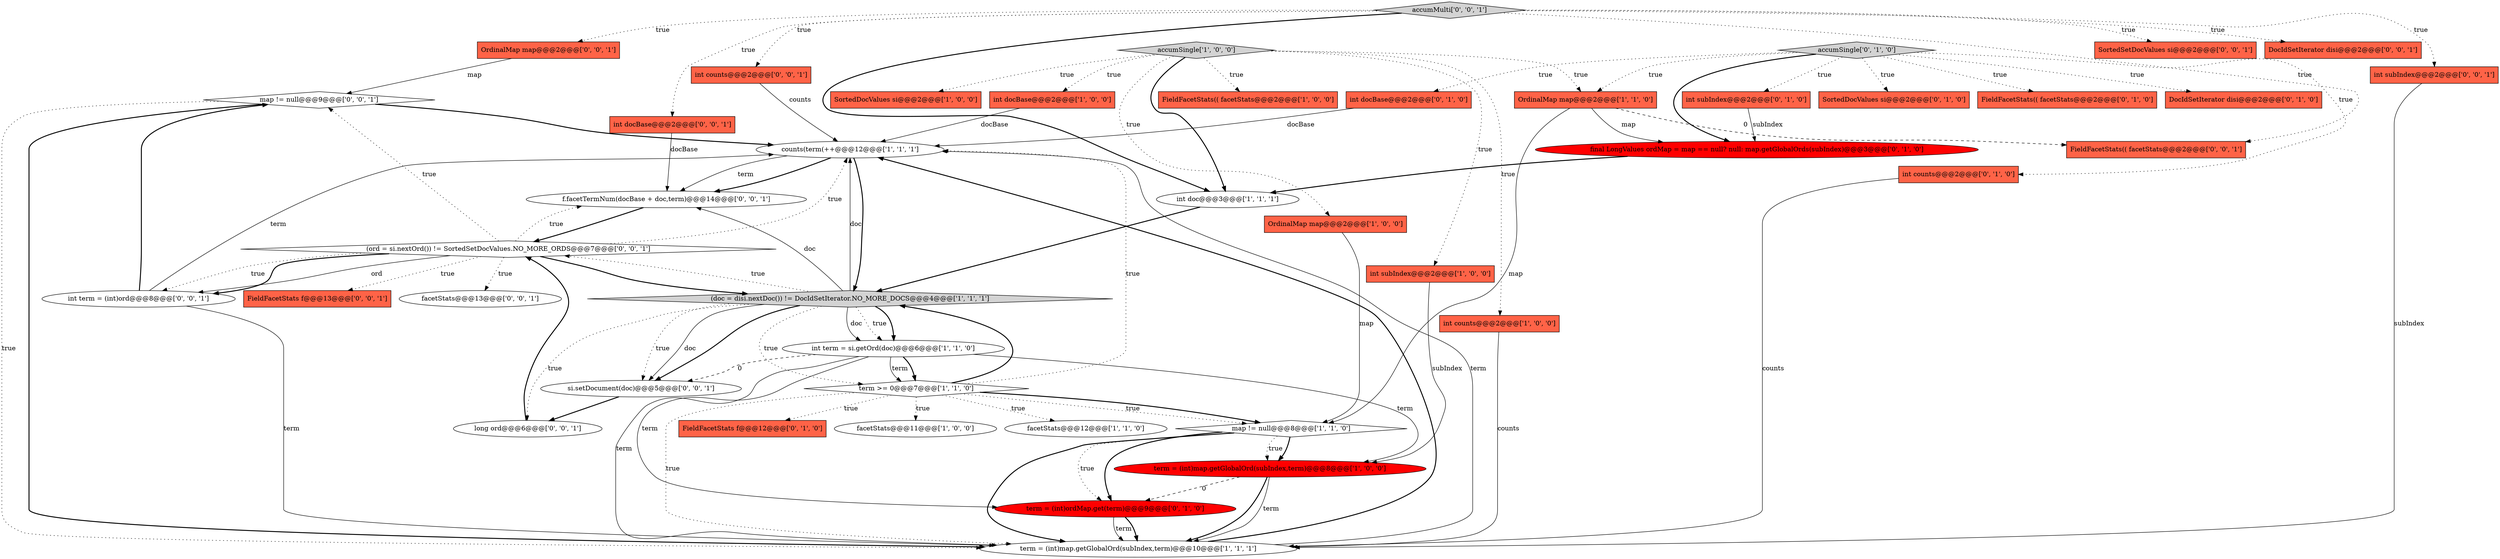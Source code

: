 digraph {
41 [style = filled, label = "OrdinalMap map@@@2@@@['0', '0', '1']", fillcolor = tomato, shape = box image = "AAA0AAABBB3BBB"];
28 [style = filled, label = "SortedSetDocValues si@@@2@@@['0', '0', '1']", fillcolor = tomato, shape = box image = "AAA0AAABBB3BBB"];
0 [style = filled, label = "facetStats@@@11@@@['1', '0', '0']", fillcolor = white, shape = ellipse image = "AAA0AAABBB1BBB"];
35 [style = filled, label = "f.facetTermNum(docBase + doc,term)@@@14@@@['0', '0', '1']", fillcolor = white, shape = ellipse image = "AAA0AAABBB3BBB"];
22 [style = filled, label = "int subIndex@@@2@@@['0', '1', '0']", fillcolor = tomato, shape = box image = "AAA0AAABBB2BBB"];
13 [style = filled, label = "(doc = disi.nextDoc()) != DocIdSetIterator.NO_MORE_DOCS@@@4@@@['1', '1', '1']", fillcolor = lightgray, shape = diamond image = "AAA0AAABBB1BBB"];
27 [style = filled, label = "accumSingle['0', '1', '0']", fillcolor = lightgray, shape = diamond image = "AAA0AAABBB2BBB"];
6 [style = filled, label = "facetStats@@@12@@@['1', '1', '0']", fillcolor = white, shape = ellipse image = "AAA0AAABBB1BBB"];
31 [style = filled, label = "FieldFacetStats f@@@13@@@['0', '0', '1']", fillcolor = tomato, shape = box image = "AAA0AAABBB3BBB"];
39 [style = filled, label = "DocIdSetIterator disi@@@2@@@['0', '0', '1']", fillcolor = tomato, shape = box image = "AAA0AAABBB3BBB"];
10 [style = filled, label = "term = (int)map.getGlobalOrd(subIndex,term)@@@8@@@['1', '0', '0']", fillcolor = red, shape = ellipse image = "AAA1AAABBB1BBB"];
25 [style = filled, label = "final LongValues ordMap = map == null? null: map.getGlobalOrds(subIndex)@@@3@@@['0', '1', '0']", fillcolor = red, shape = ellipse image = "AAA1AAABBB2BBB"];
1 [style = filled, label = "int subIndex@@@2@@@['1', '0', '0']", fillcolor = tomato, shape = box image = "AAA0AAABBB1BBB"];
9 [style = filled, label = "OrdinalMap map@@@2@@@['1', '0', '0']", fillcolor = tomato, shape = box image = "AAA0AAABBB1BBB"];
29 [style = filled, label = "int subIndex@@@2@@@['0', '0', '1']", fillcolor = tomato, shape = box image = "AAA0AAABBB3BBB"];
21 [style = filled, label = "SortedDocValues si@@@2@@@['0', '1', '0']", fillcolor = tomato, shape = box image = "AAA0AAABBB2BBB"];
30 [style = filled, label = "accumMulti['0', '0', '1']", fillcolor = lightgray, shape = diamond image = "AAA0AAABBB3BBB"];
12 [style = filled, label = "map != null@@@8@@@['1', '1', '0']", fillcolor = white, shape = diamond image = "AAA0AAABBB1BBB"];
8 [style = filled, label = "accumSingle['1', '0', '0']", fillcolor = lightgray, shape = diamond image = "AAA0AAABBB1BBB"];
19 [style = filled, label = "FieldFacetStats(( facetStats@@@2@@@['0', '1', '0']", fillcolor = tomato, shape = box image = "AAA0AAABBB2BBB"];
11 [style = filled, label = "FieldFacetStats(( facetStats@@@2@@@['1', '0', '0']", fillcolor = tomato, shape = box image = "AAA0AAABBB1BBB"];
3 [style = filled, label = "SortedDocValues si@@@2@@@['1', '0', '0']", fillcolor = tomato, shape = box image = "AAA0AAABBB1BBB"];
5 [style = filled, label = "int term = si.getOrd(doc)@@@6@@@['1', '1', '0']", fillcolor = white, shape = ellipse image = "AAA0AAABBB1BBB"];
23 [style = filled, label = "term = (int)ordMap.get(term)@@@9@@@['0', '1', '0']", fillcolor = red, shape = ellipse image = "AAA1AAABBB2BBB"];
34 [style = filled, label = "int term = (int)ord@@@8@@@['0', '0', '1']", fillcolor = white, shape = ellipse image = "AAA0AAABBB3BBB"];
4 [style = filled, label = "int doc@@@3@@@['1', '1', '1']", fillcolor = white, shape = ellipse image = "AAA0AAABBB1BBB"];
7 [style = filled, label = "int counts@@@2@@@['1', '0', '0']", fillcolor = tomato, shape = box image = "AAA0AAABBB1BBB"];
43 [style = filled, label = "FieldFacetStats(( facetStats@@@2@@@['0', '0', '1']", fillcolor = tomato, shape = box image = "AAA0AAABBB3BBB"];
15 [style = filled, label = "term >= 0@@@7@@@['1', '1', '0']", fillcolor = white, shape = diamond image = "AAA0AAABBB1BBB"];
26 [style = filled, label = "DocIdSetIterator disi@@@2@@@['0', '1', '0']", fillcolor = tomato, shape = box image = "AAA0AAABBB2BBB"];
24 [style = filled, label = "int counts@@@2@@@['0', '1', '0']", fillcolor = tomato, shape = box image = "AAA0AAABBB2BBB"];
16 [style = filled, label = "OrdinalMap map@@@2@@@['1', '1', '0']", fillcolor = tomato, shape = box image = "AAA0AAABBB1BBB"];
2 [style = filled, label = "int docBase@@@2@@@['1', '0', '0']", fillcolor = tomato, shape = box image = "AAA0AAABBB1BBB"];
37 [style = filled, label = "(ord = si.nextOrd()) != SortedSetDocValues.NO_MORE_ORDS@@@7@@@['0', '0', '1']", fillcolor = white, shape = diamond image = "AAA0AAABBB3BBB"];
36 [style = filled, label = "long ord@@@6@@@['0', '0', '1']", fillcolor = white, shape = ellipse image = "AAA0AAABBB3BBB"];
32 [style = filled, label = "facetStats@@@13@@@['0', '0', '1']", fillcolor = white, shape = ellipse image = "AAA0AAABBB3BBB"];
20 [style = filled, label = "FieldFacetStats f@@@12@@@['0', '1', '0']", fillcolor = tomato, shape = box image = "AAA0AAABBB2BBB"];
14 [style = filled, label = "counts(term(++@@@12@@@['1', '1', '1']", fillcolor = white, shape = ellipse image = "AAA0AAABBB1BBB"];
33 [style = filled, label = "int docBase@@@2@@@['0', '0', '1']", fillcolor = tomato, shape = box image = "AAA0AAABBB3BBB"];
18 [style = filled, label = "int docBase@@@2@@@['0', '1', '0']", fillcolor = tomato, shape = box image = "AAA0AAABBB2BBB"];
40 [style = filled, label = "int counts@@@2@@@['0', '0', '1']", fillcolor = tomato, shape = box image = "AAA0AAABBB3BBB"];
17 [style = filled, label = "term = (int)map.getGlobalOrd(subIndex,term)@@@10@@@['1', '1', '1']", fillcolor = white, shape = ellipse image = "AAA0AAABBB1BBB"];
42 [style = filled, label = "map != null@@@9@@@['0', '0', '1']", fillcolor = white, shape = diamond image = "AAA0AAABBB3BBB"];
38 [style = filled, label = "si.setDocument(doc)@@@5@@@['0', '0', '1']", fillcolor = white, shape = ellipse image = "AAA0AAABBB3BBB"];
13->14 [style = solid, label="doc"];
14->35 [style = bold, label=""];
8->16 [style = dotted, label="true"];
13->5 [style = solid, label="doc"];
5->15 [style = bold, label=""];
15->20 [style = dotted, label="true"];
13->5 [style = dotted, label="true"];
10->17 [style = bold, label=""];
23->17 [style = solid, label="term"];
5->17 [style = solid, label="term"];
27->19 [style = dotted, label="true"];
42->17 [style = dotted, label="true"];
37->31 [style = dotted, label="true"];
12->10 [style = bold, label=""];
35->37 [style = bold, label=""];
17->14 [style = bold, label=""];
23->17 [style = bold, label=""];
13->37 [style = dotted, label="true"];
13->15 [style = dotted, label="true"];
30->43 [style = dotted, label="true"];
8->4 [style = bold, label=""];
30->39 [style = dotted, label="true"];
27->18 [style = dotted, label="true"];
27->25 [style = bold, label=""];
30->33 [style = dotted, label="true"];
5->10 [style = solid, label="term"];
30->41 [style = dotted, label="true"];
15->13 [style = bold, label=""];
27->22 [style = dotted, label="true"];
12->23 [style = dotted, label="true"];
5->23 [style = solid, label="term"];
13->36 [style = dotted, label="true"];
8->7 [style = dotted, label="true"];
18->14 [style = solid, label="docBase"];
34->42 [style = bold, label=""];
27->24 [style = dotted, label="true"];
27->21 [style = dotted, label="true"];
15->14 [style = dotted, label="true"];
16->43 [style = dashed, label="0"];
15->17 [style = dotted, label="true"];
29->17 [style = solid, label="subIndex"];
30->29 [style = dotted, label="true"];
33->35 [style = solid, label="docBase"];
12->10 [style = dotted, label="true"];
16->25 [style = solid, label="map"];
13->5 [style = bold, label=""];
15->12 [style = dotted, label="true"];
5->38 [style = dashed, label="0"];
15->12 [style = bold, label=""];
36->37 [style = bold, label=""];
37->14 [style = dotted, label="true"];
10->17 [style = solid, label="term"];
37->13 [style = bold, label=""];
30->28 [style = dotted, label="true"];
9->12 [style = solid, label="map"];
8->2 [style = dotted, label="true"];
4->13 [style = bold, label=""];
12->17 [style = bold, label=""];
34->14 [style = solid, label="term"];
13->35 [style = solid, label="doc"];
13->38 [style = dotted, label="true"];
15->0 [style = dotted, label="true"];
8->3 [style = dotted, label="true"];
42->14 [style = bold, label=""];
37->35 [style = dotted, label="true"];
22->25 [style = solid, label="subIndex"];
37->34 [style = solid, label="ord"];
37->32 [style = dotted, label="true"];
8->11 [style = dotted, label="true"];
37->42 [style = dotted, label="true"];
8->9 [style = dotted, label="true"];
14->13 [style = bold, label=""];
37->34 [style = dotted, label="true"];
41->42 [style = solid, label="map"];
13->38 [style = solid, label="doc"];
10->23 [style = dashed, label="0"];
27->16 [style = dotted, label="true"];
24->17 [style = solid, label="counts"];
7->17 [style = solid, label="counts"];
17->14 [style = solid, label="term"];
27->26 [style = dotted, label="true"];
42->17 [style = bold, label=""];
25->4 [style = bold, label=""];
38->36 [style = bold, label=""];
40->14 [style = solid, label="counts"];
16->12 [style = solid, label="map"];
30->40 [style = dotted, label="true"];
8->1 [style = dotted, label="true"];
5->15 [style = solid, label="term"];
1->10 [style = solid, label="subIndex"];
30->4 [style = bold, label=""];
14->35 [style = solid, label="term"];
37->34 [style = bold, label=""];
15->6 [style = dotted, label="true"];
34->17 [style = solid, label="term"];
13->38 [style = bold, label=""];
12->23 [style = bold, label=""];
2->14 [style = solid, label="docBase"];
}
